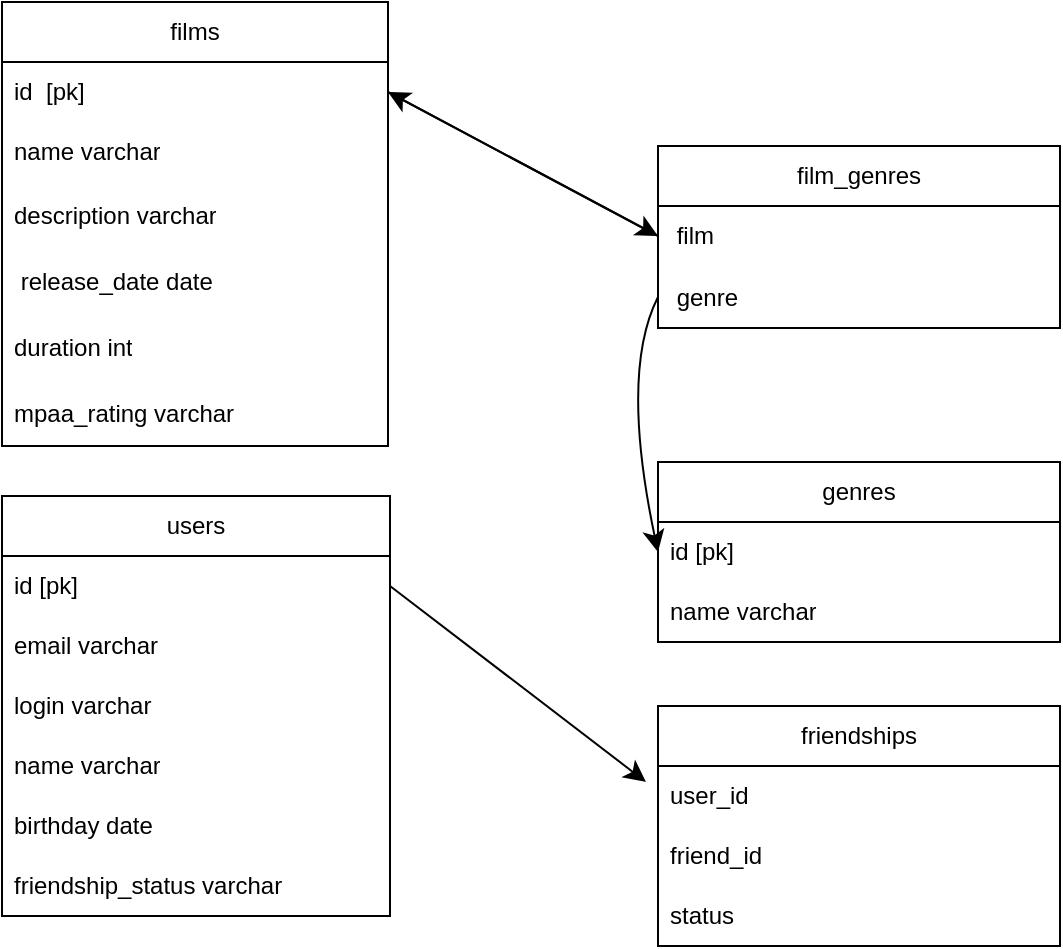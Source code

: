 <mxfile version="26.2.7">
  <diagram name="Страница — 1" id="mOWKedlAyT3iLtrBmxj1">
    <mxGraphModel dx="1057" dy="1226" grid="0" gridSize="10" guides="1" tooltips="1" connect="1" arrows="1" fold="1" page="0" pageScale="1" pageWidth="827" pageHeight="1169" math="0" shadow="0">
      <root>
        <mxCell id="0" />
        <mxCell id="1" parent="0" />
        <mxCell id="5Wbfyf3ea4gQjseGLqsN-21" value="users" style="swimlane;fontStyle=0;childLayout=stackLayout;horizontal=1;startSize=30;horizontalStack=0;resizeParent=1;resizeParentMax=0;resizeLast=0;collapsible=1;marginBottom=0;whiteSpace=wrap;html=1;" vertex="1" parent="1">
          <mxGeometry x="-145" y="35" width="194" height="210" as="geometry" />
        </mxCell>
        <mxCell id="5Wbfyf3ea4gQjseGLqsN-60" style="edgeStyle=none;curved=1;rounded=0;orthogonalLoop=1;jettySize=auto;html=1;exitX=1;exitY=0.5;exitDx=0;exitDy=0;fontSize=12;startSize=8;endSize=8;" edge="1" parent="5Wbfyf3ea4gQjseGLqsN-21" source="5Wbfyf3ea4gQjseGLqsN-22">
          <mxGeometry relative="1" as="geometry">
            <mxPoint x="322" y="143" as="targetPoint" />
          </mxGeometry>
        </mxCell>
        <mxCell id="5Wbfyf3ea4gQjseGLqsN-22" value="id [pk]" style="text;strokeColor=none;fillColor=none;align=left;verticalAlign=middle;spacingLeft=4;spacingRight=4;overflow=hidden;points=[[0,0.5],[1,0.5]];portConstraint=eastwest;rotatable=0;whiteSpace=wrap;html=1;" vertex="1" parent="5Wbfyf3ea4gQjseGLqsN-21">
          <mxGeometry y="30" width="194" height="30" as="geometry" />
        </mxCell>
        <mxCell id="5Wbfyf3ea4gQjseGLqsN-23" value="email varchar" style="text;strokeColor=none;fillColor=none;align=left;verticalAlign=middle;spacingLeft=4;spacingRight=4;overflow=hidden;points=[[0,0.5],[1,0.5]];portConstraint=eastwest;rotatable=0;whiteSpace=wrap;html=1;" vertex="1" parent="5Wbfyf3ea4gQjseGLqsN-21">
          <mxGeometry y="60" width="194" height="30" as="geometry" />
        </mxCell>
        <mxCell id="5Wbfyf3ea4gQjseGLqsN-24" value="login varchar" style="text;strokeColor=none;fillColor=none;align=left;verticalAlign=middle;spacingLeft=4;spacingRight=4;overflow=hidden;points=[[0,0.5],[1,0.5]];portConstraint=eastwest;rotatable=0;whiteSpace=wrap;html=1;" vertex="1" parent="5Wbfyf3ea4gQjseGLqsN-21">
          <mxGeometry y="90" width="194" height="30" as="geometry" />
        </mxCell>
        <mxCell id="5Wbfyf3ea4gQjseGLqsN-37" value="name varchar" style="text;strokeColor=none;fillColor=none;align=left;verticalAlign=middle;spacingLeft=4;spacingRight=4;overflow=hidden;points=[[0,0.5],[1,0.5]];portConstraint=eastwest;rotatable=0;whiteSpace=wrap;html=1;" vertex="1" parent="5Wbfyf3ea4gQjseGLqsN-21">
          <mxGeometry y="120" width="194" height="30" as="geometry" />
        </mxCell>
        <mxCell id="5Wbfyf3ea4gQjseGLqsN-38" value="birthday date" style="text;strokeColor=none;fillColor=none;align=left;verticalAlign=middle;spacingLeft=4;spacingRight=4;overflow=hidden;points=[[0,0.5],[1,0.5]];portConstraint=eastwest;rotatable=0;whiteSpace=wrap;html=1;" vertex="1" parent="5Wbfyf3ea4gQjseGLqsN-21">
          <mxGeometry y="150" width="194" height="30" as="geometry" />
        </mxCell>
        <mxCell id="5Wbfyf3ea4gQjseGLqsN-39" value="friendship_status varchar" style="text;strokeColor=none;fillColor=none;align=left;verticalAlign=middle;spacingLeft=4;spacingRight=4;overflow=hidden;points=[[0,0.5],[1,0.5]];portConstraint=eastwest;rotatable=0;whiteSpace=wrap;html=1;" vertex="1" parent="5Wbfyf3ea4gQjseGLqsN-21">
          <mxGeometry y="180" width="194" height="30" as="geometry" />
        </mxCell>
        <mxCell id="5Wbfyf3ea4gQjseGLqsN-25" value="films" style="swimlane;fontStyle=0;childLayout=stackLayout;horizontal=1;startSize=30;horizontalStack=0;resizeParent=1;resizeParentMax=0;resizeLast=0;collapsible=1;marginBottom=0;whiteSpace=wrap;html=1;" vertex="1" parent="1">
          <mxGeometry x="-145" y="-212" width="193" height="222" as="geometry" />
        </mxCell>
        <mxCell id="5Wbfyf3ea4gQjseGLqsN-26" value="id&amp;nbsp; [pk]" style="text;strokeColor=none;fillColor=none;align=left;verticalAlign=middle;spacingLeft=4;spacingRight=4;overflow=hidden;points=[[0,0.5],[1,0.5]];portConstraint=eastwest;rotatable=0;whiteSpace=wrap;html=1;" vertex="1" parent="5Wbfyf3ea4gQjseGLqsN-25">
          <mxGeometry y="30" width="193" height="30" as="geometry" />
        </mxCell>
        <mxCell id="5Wbfyf3ea4gQjseGLqsN-27" value="name varchar" style="text;strokeColor=none;fillColor=none;align=left;verticalAlign=middle;spacingLeft=4;spacingRight=4;overflow=hidden;points=[[0,0.5],[1,0.5]];portConstraint=eastwest;rotatable=0;whiteSpace=wrap;html=1;" vertex="1" parent="5Wbfyf3ea4gQjseGLqsN-25">
          <mxGeometry y="60" width="193" height="30" as="geometry" />
        </mxCell>
        <mxCell id="5Wbfyf3ea4gQjseGLqsN-28" value="description varchar" style="text;strokeColor=none;fillColor=none;align=left;verticalAlign=middle;spacingLeft=4;spacingRight=4;overflow=hidden;points=[[0,0.5],[1,0.5]];portConstraint=eastwest;rotatable=0;whiteSpace=wrap;html=1;" vertex="1" parent="5Wbfyf3ea4gQjseGLqsN-25">
          <mxGeometry y="90" width="193" height="33" as="geometry" />
        </mxCell>
        <mxCell id="5Wbfyf3ea4gQjseGLqsN-29" value="&amp;nbsp;release_date date" style="text;strokeColor=none;fillColor=none;align=left;verticalAlign=middle;spacingLeft=4;spacingRight=4;overflow=hidden;points=[[0,0.5],[1,0.5]];portConstraint=eastwest;rotatable=0;whiteSpace=wrap;html=1;" vertex="1" parent="5Wbfyf3ea4gQjseGLqsN-25">
          <mxGeometry y="123" width="193" height="33" as="geometry" />
        </mxCell>
        <mxCell id="5Wbfyf3ea4gQjseGLqsN-30" value="duration int" style="text;strokeColor=none;fillColor=none;align=left;verticalAlign=middle;spacingLeft=4;spacingRight=4;overflow=hidden;points=[[0,0.5],[1,0.5]];portConstraint=eastwest;rotatable=0;whiteSpace=wrap;html=1;" vertex="1" parent="5Wbfyf3ea4gQjseGLqsN-25">
          <mxGeometry y="156" width="193" height="33" as="geometry" />
        </mxCell>
        <mxCell id="5Wbfyf3ea4gQjseGLqsN-32" value="mpaa_rating varchar" style="text;strokeColor=none;fillColor=none;align=left;verticalAlign=middle;spacingLeft=4;spacingRight=4;overflow=hidden;points=[[0,0.5],[1,0.5]];portConstraint=eastwest;rotatable=0;whiteSpace=wrap;html=1;" vertex="1" parent="5Wbfyf3ea4gQjseGLqsN-25">
          <mxGeometry y="189" width="193" height="33" as="geometry" />
        </mxCell>
        <mxCell id="5Wbfyf3ea4gQjseGLqsN-40" value="genres" style="swimlane;fontStyle=0;childLayout=stackLayout;horizontal=1;startSize=30;horizontalStack=0;resizeParent=1;resizeParentMax=0;resizeLast=0;collapsible=1;marginBottom=0;whiteSpace=wrap;html=1;" vertex="1" parent="1">
          <mxGeometry x="183" y="18" width="201" height="90" as="geometry" />
        </mxCell>
        <mxCell id="5Wbfyf3ea4gQjseGLqsN-41" value="id [pk]" style="text;strokeColor=none;fillColor=none;align=left;verticalAlign=middle;spacingLeft=4;spacingRight=4;overflow=hidden;points=[[0,0.5],[1,0.5]];portConstraint=eastwest;rotatable=0;whiteSpace=wrap;html=1;" vertex="1" parent="5Wbfyf3ea4gQjseGLqsN-40">
          <mxGeometry y="30" width="201" height="30" as="geometry" />
        </mxCell>
        <mxCell id="5Wbfyf3ea4gQjseGLqsN-42" value="name varchar" style="text;strokeColor=none;fillColor=none;align=left;verticalAlign=middle;spacingLeft=4;spacingRight=4;overflow=hidden;points=[[0,0.5],[1,0.5]];portConstraint=eastwest;rotatable=0;whiteSpace=wrap;html=1;" vertex="1" parent="5Wbfyf3ea4gQjseGLqsN-40">
          <mxGeometry y="60" width="201" height="30" as="geometry" />
        </mxCell>
        <mxCell id="5Wbfyf3ea4gQjseGLqsN-45" value="film_genres" style="swimlane;fontStyle=0;childLayout=stackLayout;horizontal=1;startSize=30;horizontalStack=0;resizeParent=1;resizeParentMax=0;resizeLast=0;collapsible=1;marginBottom=0;whiteSpace=wrap;html=1;" vertex="1" parent="1">
          <mxGeometry x="183" y="-140" width="201" height="91" as="geometry" />
        </mxCell>
        <mxCell id="5Wbfyf3ea4gQjseGLqsN-46" value="&amp;nbsp;film" style="text;strokeColor=none;fillColor=none;align=left;verticalAlign=middle;spacingLeft=4;spacingRight=4;overflow=hidden;points=[[0,0.5],[1,0.5]];portConstraint=eastwest;rotatable=0;whiteSpace=wrap;html=1;" vertex="1" parent="5Wbfyf3ea4gQjseGLqsN-45">
          <mxGeometry y="30" width="201" height="30" as="geometry" />
        </mxCell>
        <mxCell id="5Wbfyf3ea4gQjseGLqsN-47" value="&amp;nbsp;genre" style="text;strokeColor=none;fillColor=none;align=left;verticalAlign=middle;spacingLeft=4;spacingRight=4;overflow=hidden;points=[[0,0.5],[1,0.5]];portConstraint=eastwest;rotatable=0;whiteSpace=wrap;html=1;" vertex="1" parent="5Wbfyf3ea4gQjseGLqsN-45">
          <mxGeometry y="60" width="201" height="31" as="geometry" />
        </mxCell>
        <mxCell id="5Wbfyf3ea4gQjseGLqsN-52" style="edgeStyle=none;curved=1;rounded=0;orthogonalLoop=1;jettySize=auto;html=1;exitX=0;exitY=0.5;exitDx=0;exitDy=0;entryX=1;entryY=0.5;entryDx=0;entryDy=0;fontSize=12;startSize=8;endSize=8;" edge="1" parent="1" source="5Wbfyf3ea4gQjseGLqsN-46" target="5Wbfyf3ea4gQjseGLqsN-26">
          <mxGeometry relative="1" as="geometry" />
        </mxCell>
        <mxCell id="5Wbfyf3ea4gQjseGLqsN-53" style="edgeStyle=none;curved=1;rounded=0;orthogonalLoop=1;jettySize=auto;html=1;exitX=1;exitY=0.5;exitDx=0;exitDy=0;entryX=0;entryY=0.5;entryDx=0;entryDy=0;fontSize=12;startSize=8;endSize=8;" edge="1" parent="1" source="5Wbfyf3ea4gQjseGLqsN-26" target="5Wbfyf3ea4gQjseGLqsN-46">
          <mxGeometry relative="1" as="geometry" />
        </mxCell>
        <mxCell id="5Wbfyf3ea4gQjseGLqsN-54" style="edgeStyle=none;curved=1;rounded=0;orthogonalLoop=1;jettySize=auto;html=1;exitX=0;exitY=0.5;exitDx=0;exitDy=0;entryX=0;entryY=0.5;entryDx=0;entryDy=0;fontSize=12;startSize=8;endSize=8;" edge="1" parent="1" source="5Wbfyf3ea4gQjseGLqsN-47" target="5Wbfyf3ea4gQjseGLqsN-41">
          <mxGeometry relative="1" as="geometry">
            <Array as="points">
              <mxPoint x="164" y="-27" />
            </Array>
          </mxGeometry>
        </mxCell>
        <mxCell id="5Wbfyf3ea4gQjseGLqsN-55" value="friendships" style="swimlane;fontStyle=0;childLayout=stackLayout;horizontal=1;startSize=30;horizontalStack=0;resizeParent=1;resizeParentMax=0;resizeLast=0;collapsible=1;marginBottom=0;whiteSpace=wrap;html=1;" vertex="1" parent="1">
          <mxGeometry x="183" y="140" width="201" height="120" as="geometry" />
        </mxCell>
        <mxCell id="5Wbfyf3ea4gQjseGLqsN-56" value="user_id" style="text;strokeColor=none;fillColor=none;align=left;verticalAlign=middle;spacingLeft=4;spacingRight=4;overflow=hidden;points=[[0,0.5],[1,0.5]];portConstraint=eastwest;rotatable=0;whiteSpace=wrap;html=1;" vertex="1" parent="5Wbfyf3ea4gQjseGLqsN-55">
          <mxGeometry y="30" width="201" height="30" as="geometry" />
        </mxCell>
        <mxCell id="5Wbfyf3ea4gQjseGLqsN-57" value="friend_id&amp;nbsp;" style="text;strokeColor=none;fillColor=none;align=left;verticalAlign=middle;spacingLeft=4;spacingRight=4;overflow=hidden;points=[[0,0.5],[1,0.5]];portConstraint=eastwest;rotatable=0;whiteSpace=wrap;html=1;" vertex="1" parent="5Wbfyf3ea4gQjseGLqsN-55">
          <mxGeometry y="60" width="201" height="30" as="geometry" />
        </mxCell>
        <mxCell id="5Wbfyf3ea4gQjseGLqsN-58" value="status" style="text;strokeColor=none;fillColor=none;align=left;verticalAlign=middle;spacingLeft=4;spacingRight=4;overflow=hidden;points=[[0,0.5],[1,0.5]];portConstraint=eastwest;rotatable=0;whiteSpace=wrap;html=1;" vertex="1" parent="5Wbfyf3ea4gQjseGLqsN-55">
          <mxGeometry y="90" width="201" height="30" as="geometry" />
        </mxCell>
      </root>
    </mxGraphModel>
  </diagram>
</mxfile>
